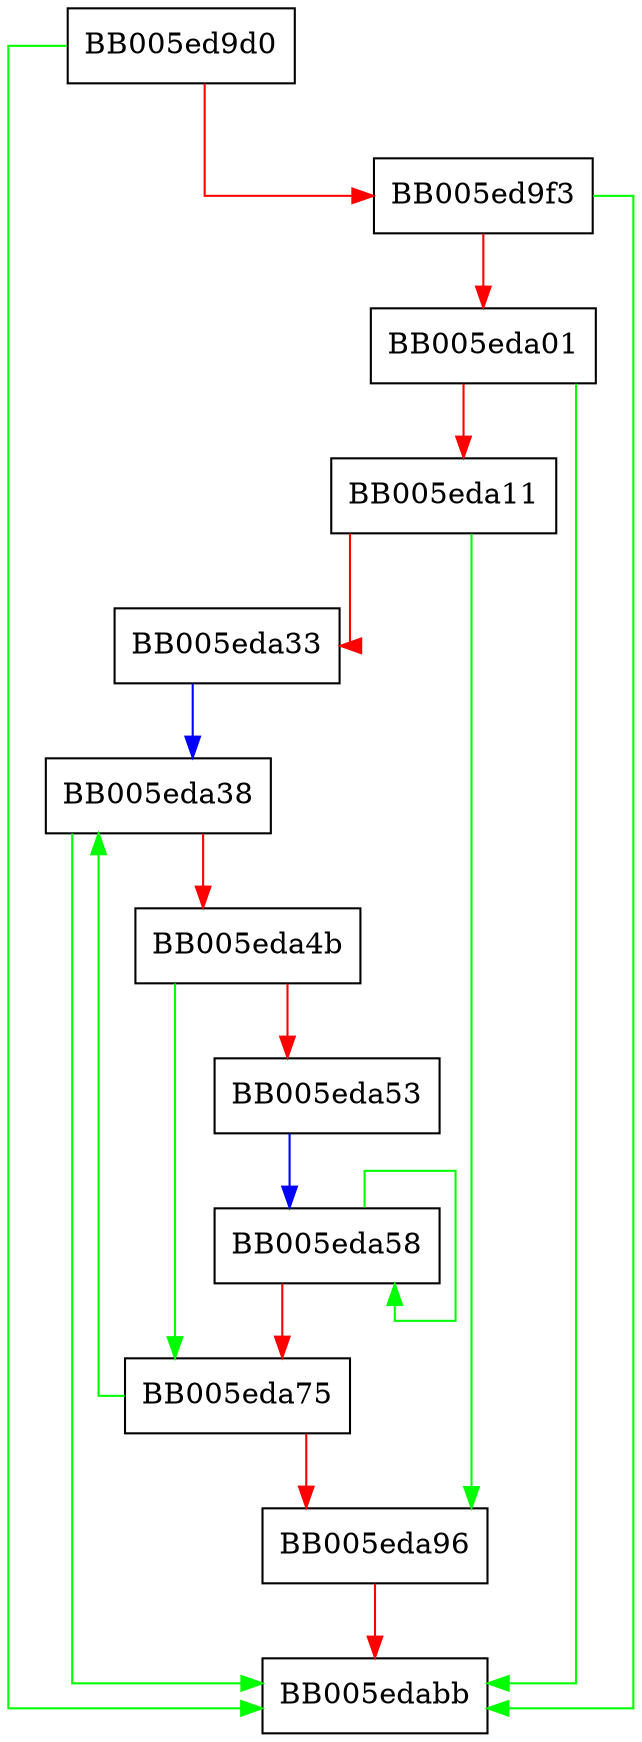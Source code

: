 digraph ossl_cleanup_thread {
  node [shape="box"];
  graph [splines=ortho];
  BB005ed9d0 -> BB005edabb [color="green"];
  BB005ed9d0 -> BB005ed9f3 [color="red"];
  BB005ed9f3 -> BB005edabb [color="green"];
  BB005ed9f3 -> BB005eda01 [color="red"];
  BB005eda01 -> BB005edabb [color="green"];
  BB005eda01 -> BB005eda11 [color="red"];
  BB005eda11 -> BB005eda96 [color="green"];
  BB005eda11 -> BB005eda33 [color="red"];
  BB005eda33 -> BB005eda38 [color="blue"];
  BB005eda38 -> BB005edabb [color="green"];
  BB005eda38 -> BB005eda4b [color="red"];
  BB005eda4b -> BB005eda75 [color="green"];
  BB005eda4b -> BB005eda53 [color="red"];
  BB005eda53 -> BB005eda58 [color="blue"];
  BB005eda58 -> BB005eda58 [color="green"];
  BB005eda58 -> BB005eda75 [color="red"];
  BB005eda75 -> BB005eda38 [color="green"];
  BB005eda75 -> BB005eda96 [color="red"];
  BB005eda96 -> BB005edabb [color="red"];
}
